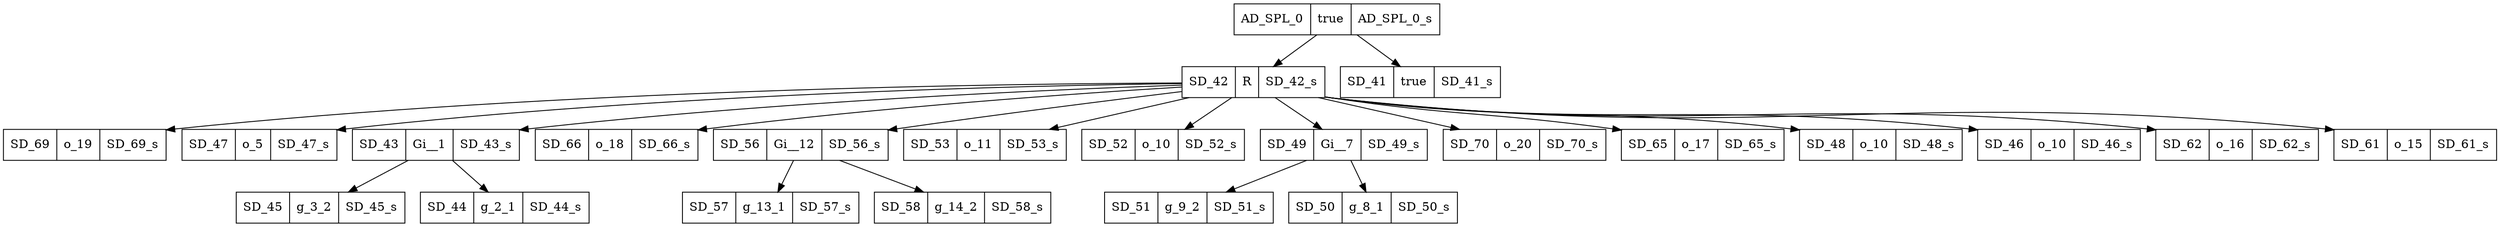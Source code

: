 digraph graphname {
AD_SPL_0[shape=record, label="{{AD_SPL_0|true|AD_SPL_0_s}}"];
SD_42[shape=record, label="{{SD_42|R|SD_42_s}}"];
SD_69[shape=record, label="{{SD_69|o_19|SD_69_s}}"];
SD_47[shape=record, label="{{SD_47|o_5|SD_47_s}}"];
SD_43[shape=record, label="{{SD_43|Gi__1|SD_43_s}}"];
SD_45[shape=record, label="{{SD_45|g_3_2|SD_45_s}}"];
SD_44[shape=record, label="{{SD_44|g_2_1|SD_44_s}}"];
SD_66[shape=record, label="{{SD_66|o_18|SD_66_s}}"];
SD_56[shape=record, label="{{SD_56|Gi__12|SD_56_s}}"];
SD_57[shape=record, label="{{SD_57|g_13_1|SD_57_s}}"];
SD_58[shape=record, label="{{SD_58|g_14_2|SD_58_s}}"];
SD_53[shape=record, label="{{SD_53|o_11|SD_53_s}}"];
SD_52[shape=record, label="{{SD_52|o_10|SD_52_s}}"];
SD_49[shape=record, label="{{SD_49|Gi__7|SD_49_s}}"];
SD_51[shape=record, label="{{SD_51|g_9_2|SD_51_s}}"];
SD_50[shape=record, label="{{SD_50|g_8_1|SD_50_s}}"];
SD_70[shape=record, label="{{SD_70|o_20|SD_70_s}}"];
SD_65[shape=record, label="{{SD_65|o_17|SD_65_s}}"];
SD_48[shape=record, label="{{SD_48|o_10|SD_48_s}}"];
SD_46[shape=record, label="{{SD_46|o_10|SD_46_s}}"];
SD_62[shape=record, label="{{SD_62|o_16|SD_62_s}}"];
SD_61[shape=record, label="{{SD_61|o_15|SD_61_s}}"];
SD_41[shape=record, label="{{SD_41|true|SD_41_s}}"];
AD_SPL_0 -> SD_42;
SD_42 -> SD_69;
SD_42 -> SD_47;
SD_42 -> SD_43;
SD_43 -> SD_45;
SD_43 -> SD_44;
SD_42 -> SD_66;
SD_42 -> SD_56;
SD_56 -> SD_57;
SD_56 -> SD_58;
SD_42 -> SD_53;
SD_42 -> SD_52;
SD_42 -> SD_49;
SD_49 -> SD_51;
SD_49 -> SD_50;
SD_42 -> SD_70;
SD_42 -> SD_65;
SD_42 -> SD_48;
SD_42 -> SD_46;
SD_42 -> SD_62;
SD_42 -> SD_61;
AD_SPL_0 -> SD_41;
}